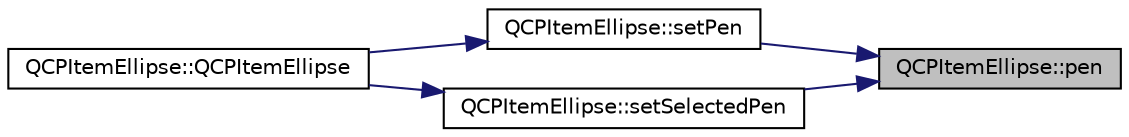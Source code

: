 digraph "QCPItemEllipse::pen"
{
 // LATEX_PDF_SIZE
  edge [fontname="Helvetica",fontsize="10",labelfontname="Helvetica",labelfontsize="10"];
  node [fontname="Helvetica",fontsize="10",shape=record];
  rankdir="RL";
  Node1 [label="QCPItemEllipse::pen",height=0.2,width=0.4,color="black", fillcolor="grey75", style="filled", fontcolor="black",tooltip=" "];
  Node1 -> Node2 [dir="back",color="midnightblue",fontsize="10",style="solid",fontname="Helvetica"];
  Node2 [label="QCPItemEllipse::setPen",height=0.2,width=0.4,color="black", fillcolor="white", style="filled",URL="$classQCPItemEllipse.html#adb81a663ed2420fcfa011e49f678d1a6",tooltip=" "];
  Node2 -> Node3 [dir="back",color="midnightblue",fontsize="10",style="solid",fontname="Helvetica"];
  Node3 [label="QCPItemEllipse::QCPItemEllipse",height=0.2,width=0.4,color="black", fillcolor="white", style="filled",URL="$classQCPItemEllipse.html#a759b77ef002515eba0263b5447ecb3fb",tooltip=" "];
  Node1 -> Node4 [dir="back",color="midnightblue",fontsize="10",style="solid",fontname="Helvetica"];
  Node4 [label="QCPItemEllipse::setSelectedPen",height=0.2,width=0.4,color="black", fillcolor="white", style="filled",URL="$classQCPItemEllipse.html#a6c542fba1dc918041c583f58a50dde99",tooltip=" "];
  Node4 -> Node3 [dir="back",color="midnightblue",fontsize="10",style="solid",fontname="Helvetica"];
}
